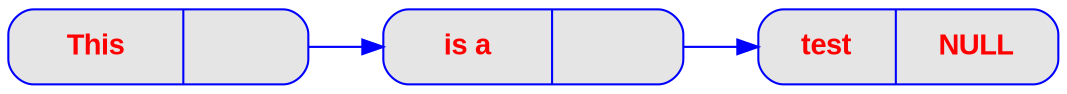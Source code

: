 digraph liste { 
graph [ 
	rankdir = "LR" 
] 

node [ 
	fontname = "Arial bold"
	fontsize = "14" 
	fontcolor = "red" 
	style = "rounded, filled" 
	shape = "record" 
	fillcolor = "grey90" 
	color = "blue" 
	width = "2" 
] 

edge [ 
	color = "blue" 
] 

"ID_0001" [label = "{<elt> This | <next> }"];
"ID_0001" : next -> "ID_0002";
"ID_0002" [label = "{<elt> is a | <next> }"];
"ID_0002" : next -> "ID_0003";
"ID_0003" [label = "{<elt> test | <next> NULL}"];
}